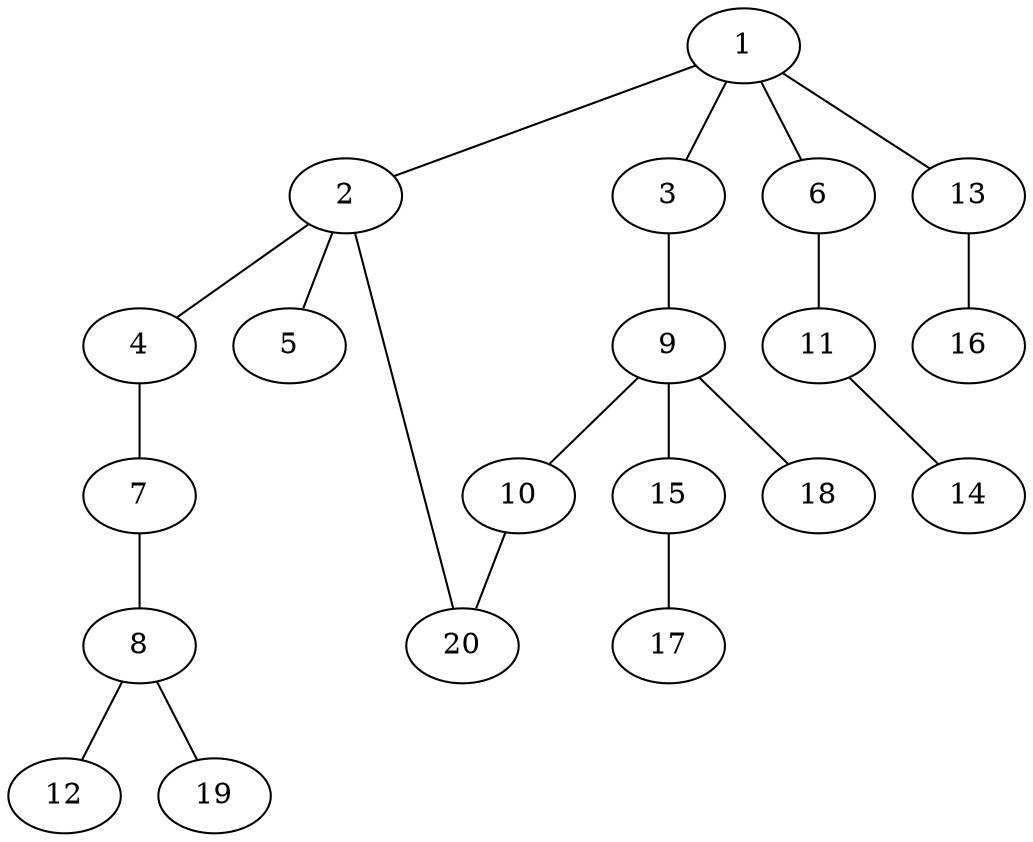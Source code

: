 graph graphname {1--2
1--3
1--6
1--13
2--4
2--5
2--20
3--9
4--7
6--11
7--8
8--12
8--19
9--10
9--15
9--18
10--20
11--14
13--16
15--17
}
